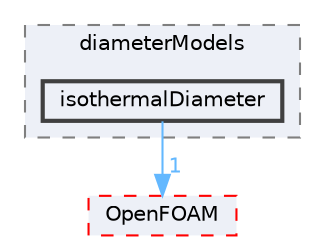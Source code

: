 digraph "src/phaseSystemModels/twoPhaseEuler/twoPhaseSystem/diameterModels/isothermalDiameter"
{
 // LATEX_PDF_SIZE
  bgcolor="transparent";
  edge [fontname=Helvetica,fontsize=10,labelfontname=Helvetica,labelfontsize=10];
  node [fontname=Helvetica,fontsize=10,shape=box,height=0.2,width=0.4];
  compound=true
  subgraph clusterdir_1bd1b996c045e8fb8c23e25373c39300 {
    graph [ bgcolor="#edf0f7", pencolor="grey50", label="diameterModels", fontname=Helvetica,fontsize=10 style="filled,dashed", URL="dir_1bd1b996c045e8fb8c23e25373c39300.html",tooltip=""]
  dir_539586cda077b58de590bf78a0a2a4d7 [label="isothermalDiameter", fillcolor="#edf0f7", color="grey25", style="filled,bold", URL="dir_539586cda077b58de590bf78a0a2a4d7.html",tooltip=""];
  }
  dir_c5473ff19b20e6ec4dfe5c310b3778a8 [label="OpenFOAM", fillcolor="#edf0f7", color="red", style="filled,dashed", URL="dir_c5473ff19b20e6ec4dfe5c310b3778a8.html",tooltip=""];
  dir_539586cda077b58de590bf78a0a2a4d7->dir_c5473ff19b20e6ec4dfe5c310b3778a8 [headlabel="1", labeldistance=1.5 headhref="dir_001982_002695.html" href="dir_001982_002695.html" color="steelblue1" fontcolor="steelblue1"];
}
